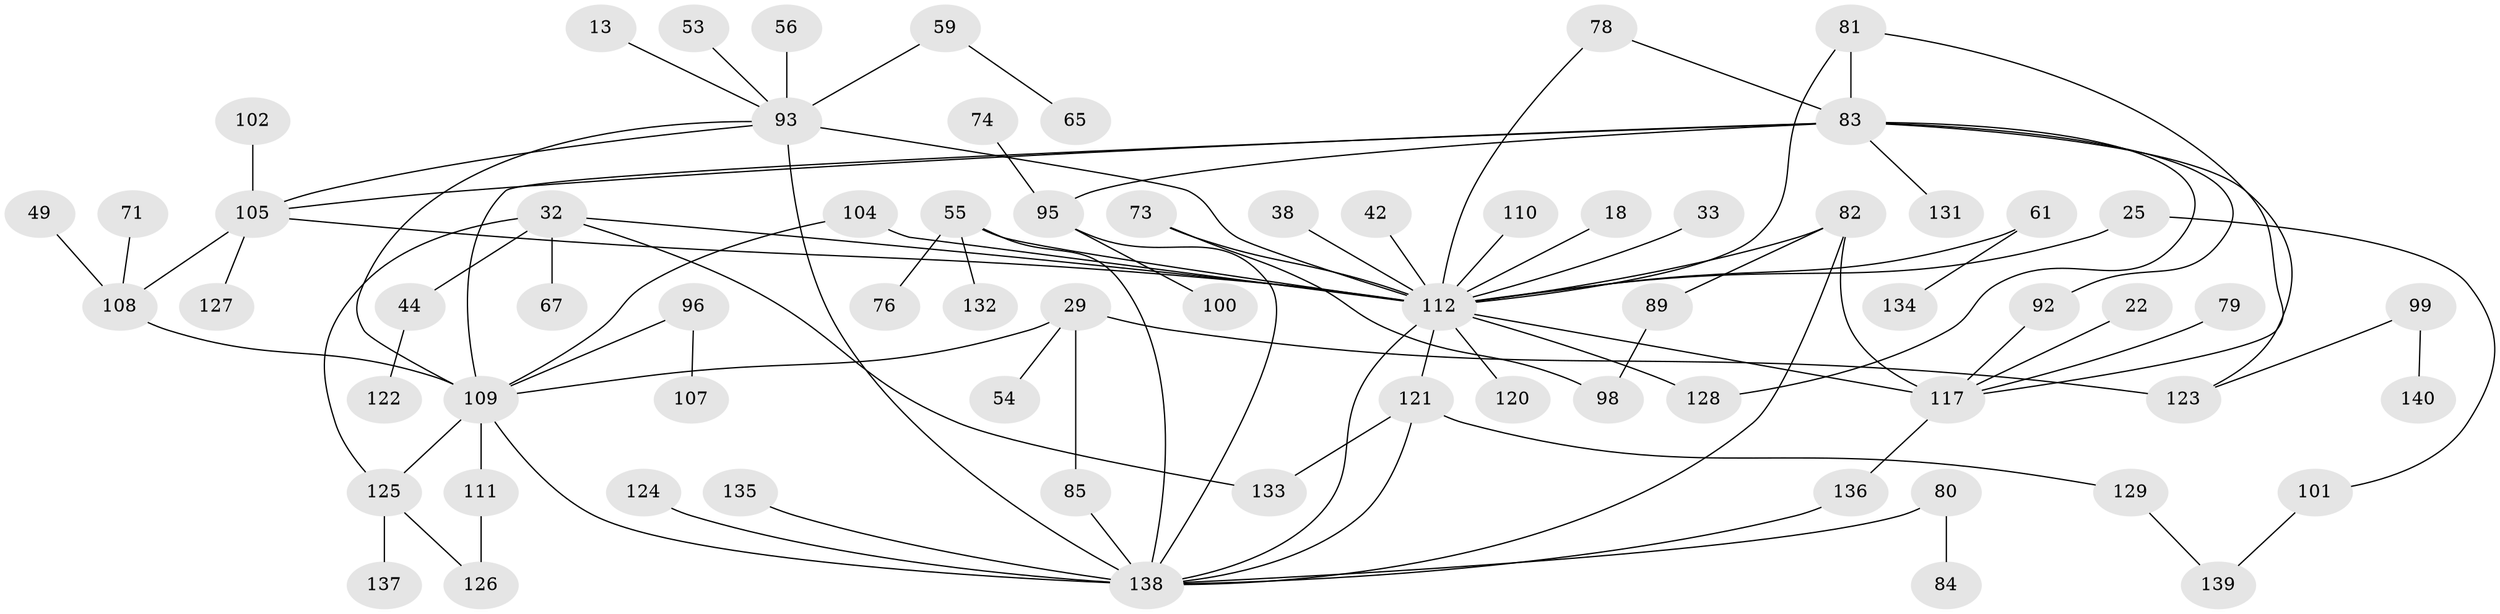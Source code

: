 // original degree distribution, {4: 0.09285714285714286, 5: 0.07857142857142857, 8: 0.007142857142857143, 6: 0.03571428571428571, 3: 0.2, 7: 0.007142857142857143, 1: 0.2857142857142857, 2: 0.29285714285714287}
// Generated by graph-tools (version 1.1) at 2025/42/03/09/25 04:42:34]
// undirected, 70 vertices, 93 edges
graph export_dot {
graph [start="1"]
  node [color=gray90,style=filled];
  13;
  18;
  22;
  25 [super="+21+19"];
  29;
  32;
  33;
  38;
  42;
  44 [super="+36"];
  49;
  53;
  54;
  55;
  56 [super="+48"];
  59;
  61;
  65;
  67;
  71;
  73 [super="+64"];
  74;
  76;
  78;
  79;
  80;
  81 [super="+31"];
  82 [super="+43"];
  83 [super="+34+28+52"];
  84;
  85 [super="+75"];
  89;
  92;
  93 [super="+16+4+20"];
  95 [super="+91+57+72"];
  96;
  98;
  99;
  100;
  101 [super="+45"];
  102;
  104 [super="+77"];
  105 [super="+11+50+62"];
  107;
  108 [super="+39"];
  109 [super="+46+68+27+86+12+103"];
  110 [super="+15"];
  111;
  112 [super="+6+8+14+9+40+97"];
  117 [super="+23+37"];
  120;
  121 [super="+114"];
  122;
  123 [super="+88"];
  124;
  125 [super="+115"];
  126;
  127;
  128 [super="+119"];
  129;
  131;
  132;
  133;
  134;
  135;
  136 [super="+87"];
  137;
  138 [super="+58+69+116+130"];
  139;
  140;
  13 -- 93;
  18 -- 112;
  22 -- 117;
  25 -- 112 [weight=2];
  25 -- 101;
  29 -- 54;
  29 -- 123 [weight=2];
  29 -- 85;
  29 -- 109;
  32 -- 67;
  32 -- 44 [weight=2];
  32 -- 133;
  32 -- 112;
  32 -- 125;
  33 -- 112;
  38 -- 112;
  42 -- 112;
  44 -- 122;
  49 -- 108;
  53 -- 93;
  55 -- 76;
  55 -- 132;
  55 -- 138;
  55 -- 112;
  56 -- 93 [weight=4];
  59 -- 65;
  59 -- 93;
  61 -- 134;
  61 -- 112;
  71 -- 108;
  73 -- 112;
  73 -- 98;
  74 -- 95;
  78 -- 112;
  78 -- 83;
  79 -- 117;
  80 -- 84;
  80 -- 138;
  81 -- 117;
  81 -- 83;
  81 -- 112;
  82 -- 89;
  82 -- 117;
  82 -- 138;
  82 -- 112;
  83 -- 131;
  83 -- 123;
  83 -- 92;
  83 -- 105;
  83 -- 95;
  83 -- 109 [weight=2];
  83 -- 128;
  85 -- 138;
  89 -- 98;
  92 -- 117;
  93 -- 112 [weight=3];
  93 -- 105;
  93 -- 138 [weight=3];
  93 -- 109 [weight=2];
  95 -- 100;
  95 -- 138;
  96 -- 107;
  96 -- 109;
  99 -- 140;
  99 -- 123;
  101 -- 139;
  102 -- 105;
  104 -- 112;
  104 -- 109;
  105 -- 108 [weight=2];
  105 -- 112;
  105 -- 127;
  108 -- 109;
  109 -- 138;
  109 -- 125;
  109 -- 111;
  110 -- 112;
  111 -- 126;
  112 -- 117 [weight=2];
  112 -- 121 [weight=2];
  112 -- 120;
  112 -- 138;
  112 -- 128;
  117 -- 136;
  121 -- 129;
  121 -- 133;
  121 -- 138;
  124 -- 138;
  125 -- 137;
  125 -- 126;
  129 -- 139;
  135 -- 138;
  136 -- 138 [weight=2];
}

